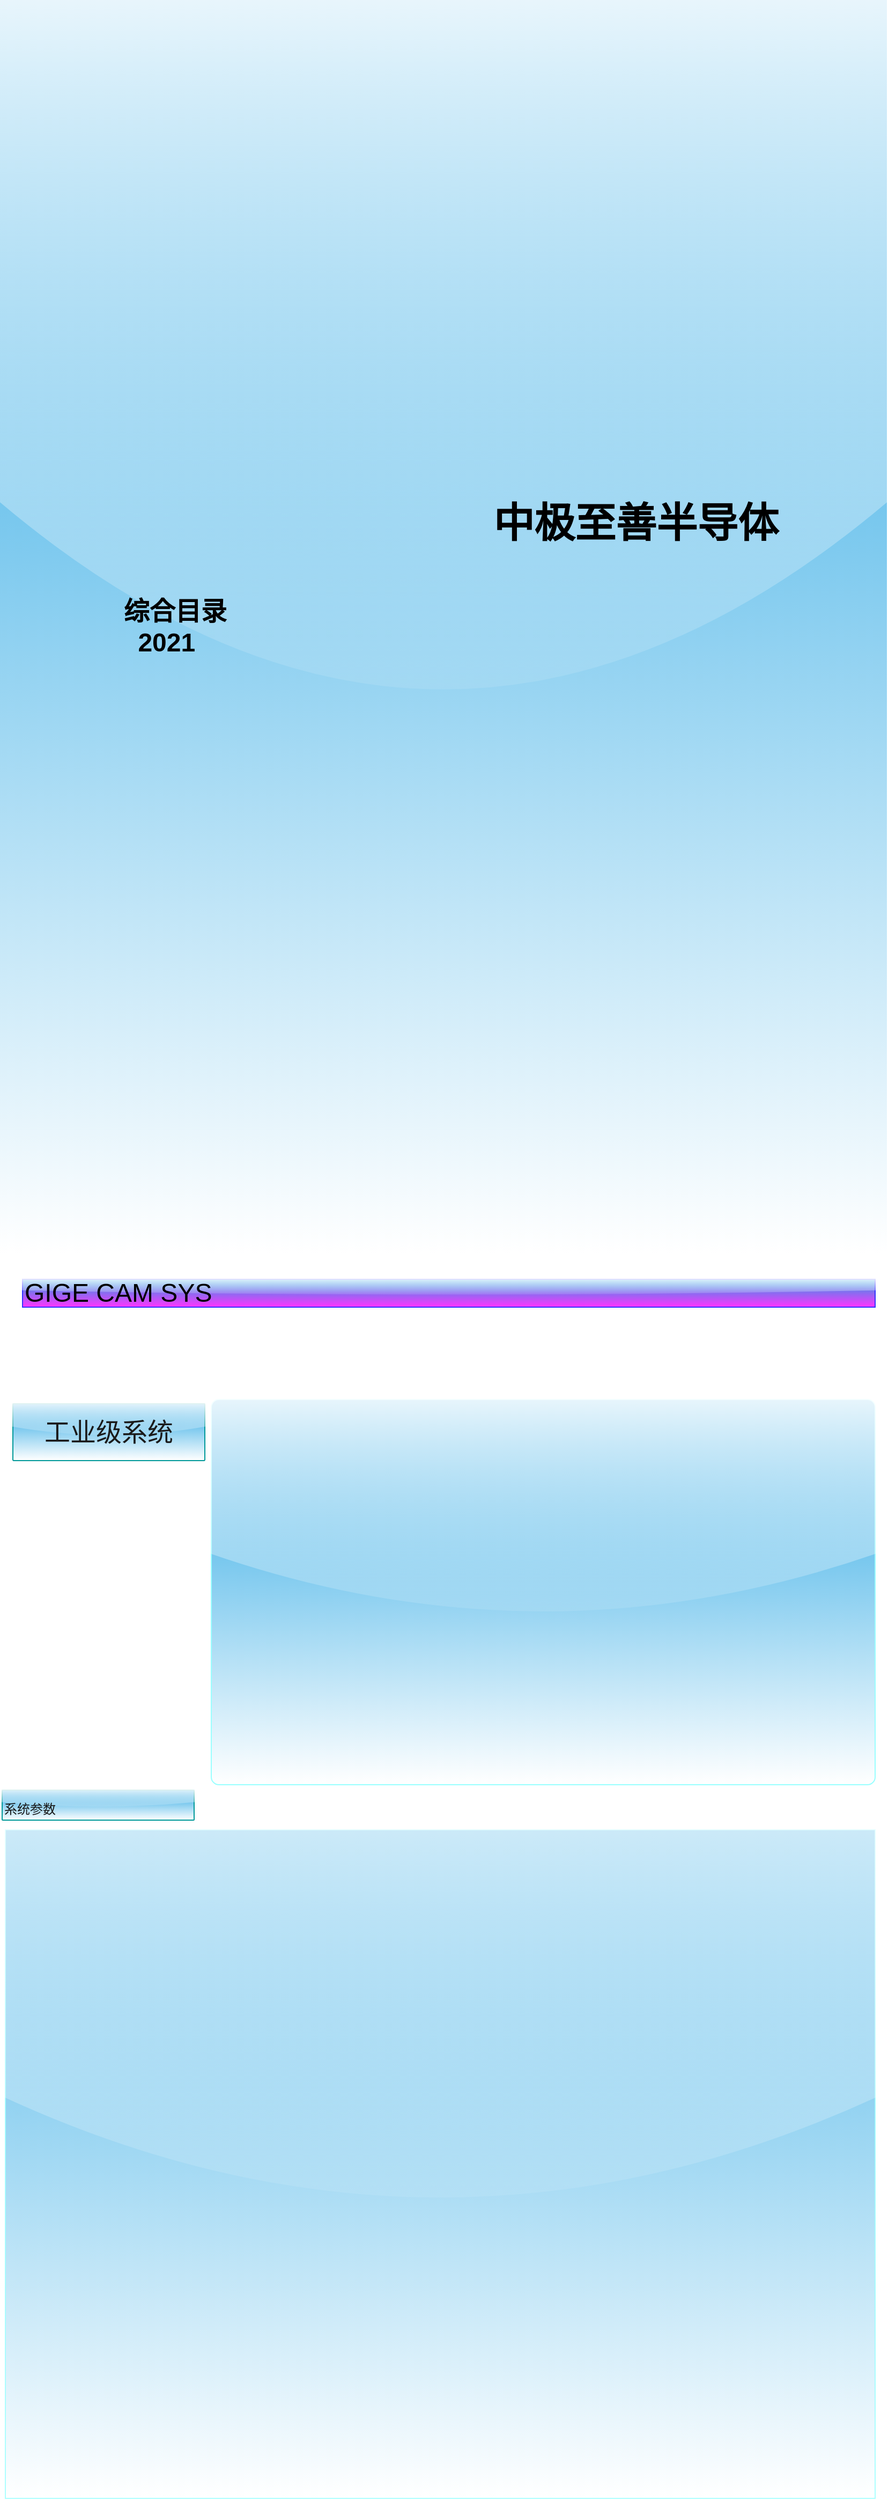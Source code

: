 <mxfile version="13.7.3" type="github">
  <diagram id="UebUpHDUMXlgZD6PfALJ" name="Page-1">
    <mxGraphModel dx="1331" dy="765" grid="0" gridSize="10" guides="1" tooltips="1" connect="1" arrows="1" fold="1" page="1" pageScale="1" pageWidth="827" pageHeight="1169" background="#FFFFFF" math="0" shadow="0">
      <root>
        <mxCell id="0" />
        <mxCell id="1" parent="0" />
        <mxCell id="bzAe-yrNS89ouH65JRRB-4" value="&lt;font color=&quot;#000000&quot;&gt;&lt;span style=&quot;font-weight: 700 ; font-size: 24px&quot;&gt;&amp;nbsp; &amp;nbsp; &amp;nbsp; &amp;nbsp; &amp;nbsp; &amp;nbsp; &amp;nbsp; &amp;nbsp; &amp;nbsp;综合目录&lt;/span&gt;&lt;br style=&quot;font-weight: 700 ; font-size: 24px&quot;&gt;&lt;span style=&quot;font-weight: 700 ; font-size: 24px&quot;&gt;&amp;nbsp; &amp;nbsp; &amp;nbsp; &amp;nbsp; &amp;nbsp; &amp;nbsp; &amp;nbsp; &amp;nbsp; &amp;nbsp; &amp;nbsp;2021&lt;/span&gt;&lt;/font&gt;" style="rounded=0;whiteSpace=wrap;html=1;fontSize=24;fillColor=#1ba1e2;glass=1;align=left;labelBackgroundColor=none;gradientDirection=south;fontColor=#ffffff;gradientColor=#ffffff;strokeColor=none;" parent="1" vertex="1">
          <mxGeometry width="827" height="1168" as="geometry" />
        </mxCell>
        <mxCell id="bzAe-yrNS89ouH65JRRB-1" value="中极至善半导体" style="text;html=1;strokeColor=none;fillColor=none;align=center;verticalAlign=middle;whiteSpace=wrap;rounded=0;fontStyle=1;fontSize=38;" parent="1" vertex="1">
          <mxGeometry x="426" y="478" width="334" height="20" as="geometry" />
        </mxCell>
        <mxCell id="bzAe-yrNS89ouH65JRRB-5" value="&lt;font color=&quot;#000000&quot;&gt;GIGE CAM SYS&lt;/font&gt;" style="rounded=0;whiteSpace=wrap;html=1;glass=1;labelBackgroundColor=none;fontSize=24;align=left;fillColor=#1ba1e2;fontColor=#ffffff;strokeColor=#3333FF;strokeWidth=1;gradientColor=#FF33FF;" parent="1" vertex="1">
          <mxGeometry x="21" y="1192" width="795" height="26" as="geometry" />
        </mxCell>
        <mxCell id="QNE9blMv8LStsoNGnqV4-1" value="" style="rounded=1;whiteSpace=wrap;html=1;glass=1;labelBackgroundColor=none;strokeWidth=1;fontSize=24;align=left;fillColor=#1ba1e2;fontColor=#ffffff;gradientColor=#ffffff;arcSize=2;strokeColor=#99FFFF;" vertex="1" parent="1">
          <mxGeometry x="197" y="1304" width="619" height="359" as="geometry" />
        </mxCell>
        <mxCell id="QNE9blMv8LStsoNGnqV4-2" value="&lt;font color=&quot;#1a1a1a&quot;&gt;工业级系统&lt;/font&gt;" style="rounded=1;whiteSpace=wrap;html=1;glass=1;labelBackgroundColor=none;strokeWidth=1;fontSize=24;align=center;fontColor=#ffffff;arcSize=2;fillColor=#1ba1e2;gradientColor=#ffffff;strokeColor=#009999;verticalAlign=middle;" vertex="1" parent="1">
          <mxGeometry x="12" y="1308" width="179" height="53" as="geometry" />
        </mxCell>
        <mxCell id="QNE9blMv8LStsoNGnqV4-3" value="&lt;font color=&quot;#1a1a1a&quot; style=&quot;font-size: 12px&quot;&gt;系统参数&lt;/font&gt;" style="rounded=1;whiteSpace=wrap;html=1;glass=1;labelBackgroundColor=none;strokeWidth=1;fontSize=24;align=left;fontColor=#ffffff;arcSize=2;fillColor=#1ba1e2;gradientColor=#ffffff;strokeColor=#009999;verticalAlign=middle;" vertex="1" parent="1">
          <mxGeometry x="2" y="1668" width="179" height="28" as="geometry" />
        </mxCell>
        <mxCell id="QNE9blMv8LStsoNGnqV4-4" value="" style="rounded=0;whiteSpace=wrap;html=1;glass=1;labelBackgroundColor=none;strokeWidth=1;fontSize=24;align=left;fillColor=#1ba1e2;fontColor=#ffffff;gradientColor=#ffffff;arcSize=2;strokeColor=#99FFFF;opacity=80;perimeterSpacing=5;" vertex="1" parent="1">
          <mxGeometry x="5" y="1705" width="811" height="623" as="geometry" />
        </mxCell>
      </root>
    </mxGraphModel>
  </diagram>
</mxfile>
